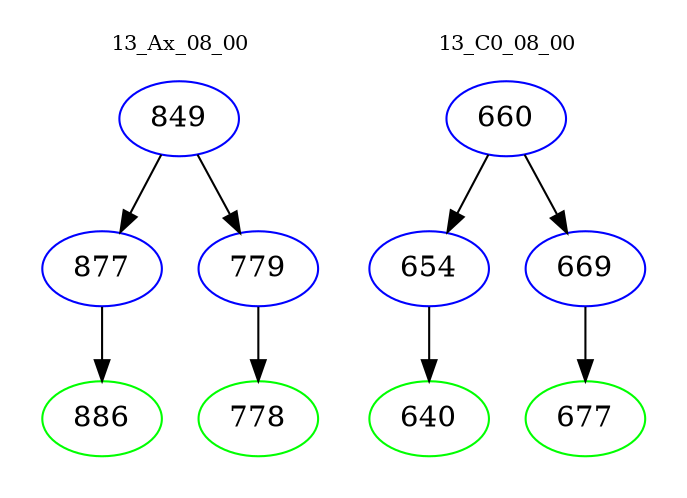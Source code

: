 digraph{
subgraph cluster_0 {
color = white
label = "13_Ax_08_00";
fontsize=10;
T0_849 [label="849", color="blue"]
T0_849 -> T0_877 [color="black"]
T0_877 [label="877", color="blue"]
T0_877 -> T0_886 [color="black"]
T0_886 [label="886", color="green"]
T0_849 -> T0_779 [color="black"]
T0_779 [label="779", color="blue"]
T0_779 -> T0_778 [color="black"]
T0_778 [label="778", color="green"]
}
subgraph cluster_1 {
color = white
label = "13_C0_08_00";
fontsize=10;
T1_660 [label="660", color="blue"]
T1_660 -> T1_654 [color="black"]
T1_654 [label="654", color="blue"]
T1_654 -> T1_640 [color="black"]
T1_640 [label="640", color="green"]
T1_660 -> T1_669 [color="black"]
T1_669 [label="669", color="blue"]
T1_669 -> T1_677 [color="black"]
T1_677 [label="677", color="green"]
}
}
